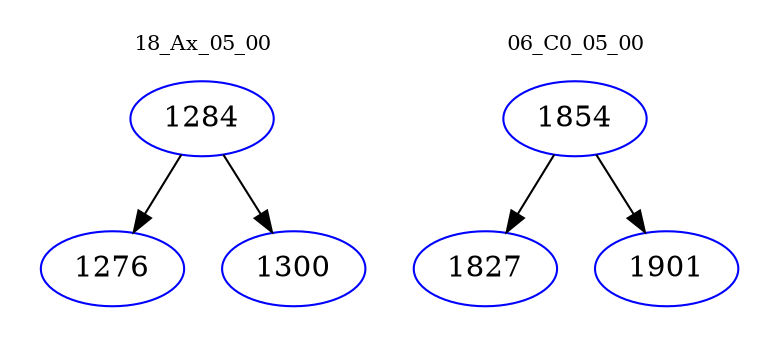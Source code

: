 digraph{
subgraph cluster_0 {
color = white
label = "18_Ax_05_00";
fontsize=10;
T0_1284 [label="1284", color="blue"]
T0_1284 -> T0_1276 [color="black"]
T0_1276 [label="1276", color="blue"]
T0_1284 -> T0_1300 [color="black"]
T0_1300 [label="1300", color="blue"]
}
subgraph cluster_1 {
color = white
label = "06_C0_05_00";
fontsize=10;
T1_1854 [label="1854", color="blue"]
T1_1854 -> T1_1827 [color="black"]
T1_1827 [label="1827", color="blue"]
T1_1854 -> T1_1901 [color="black"]
T1_1901 [label="1901", color="blue"]
}
}
